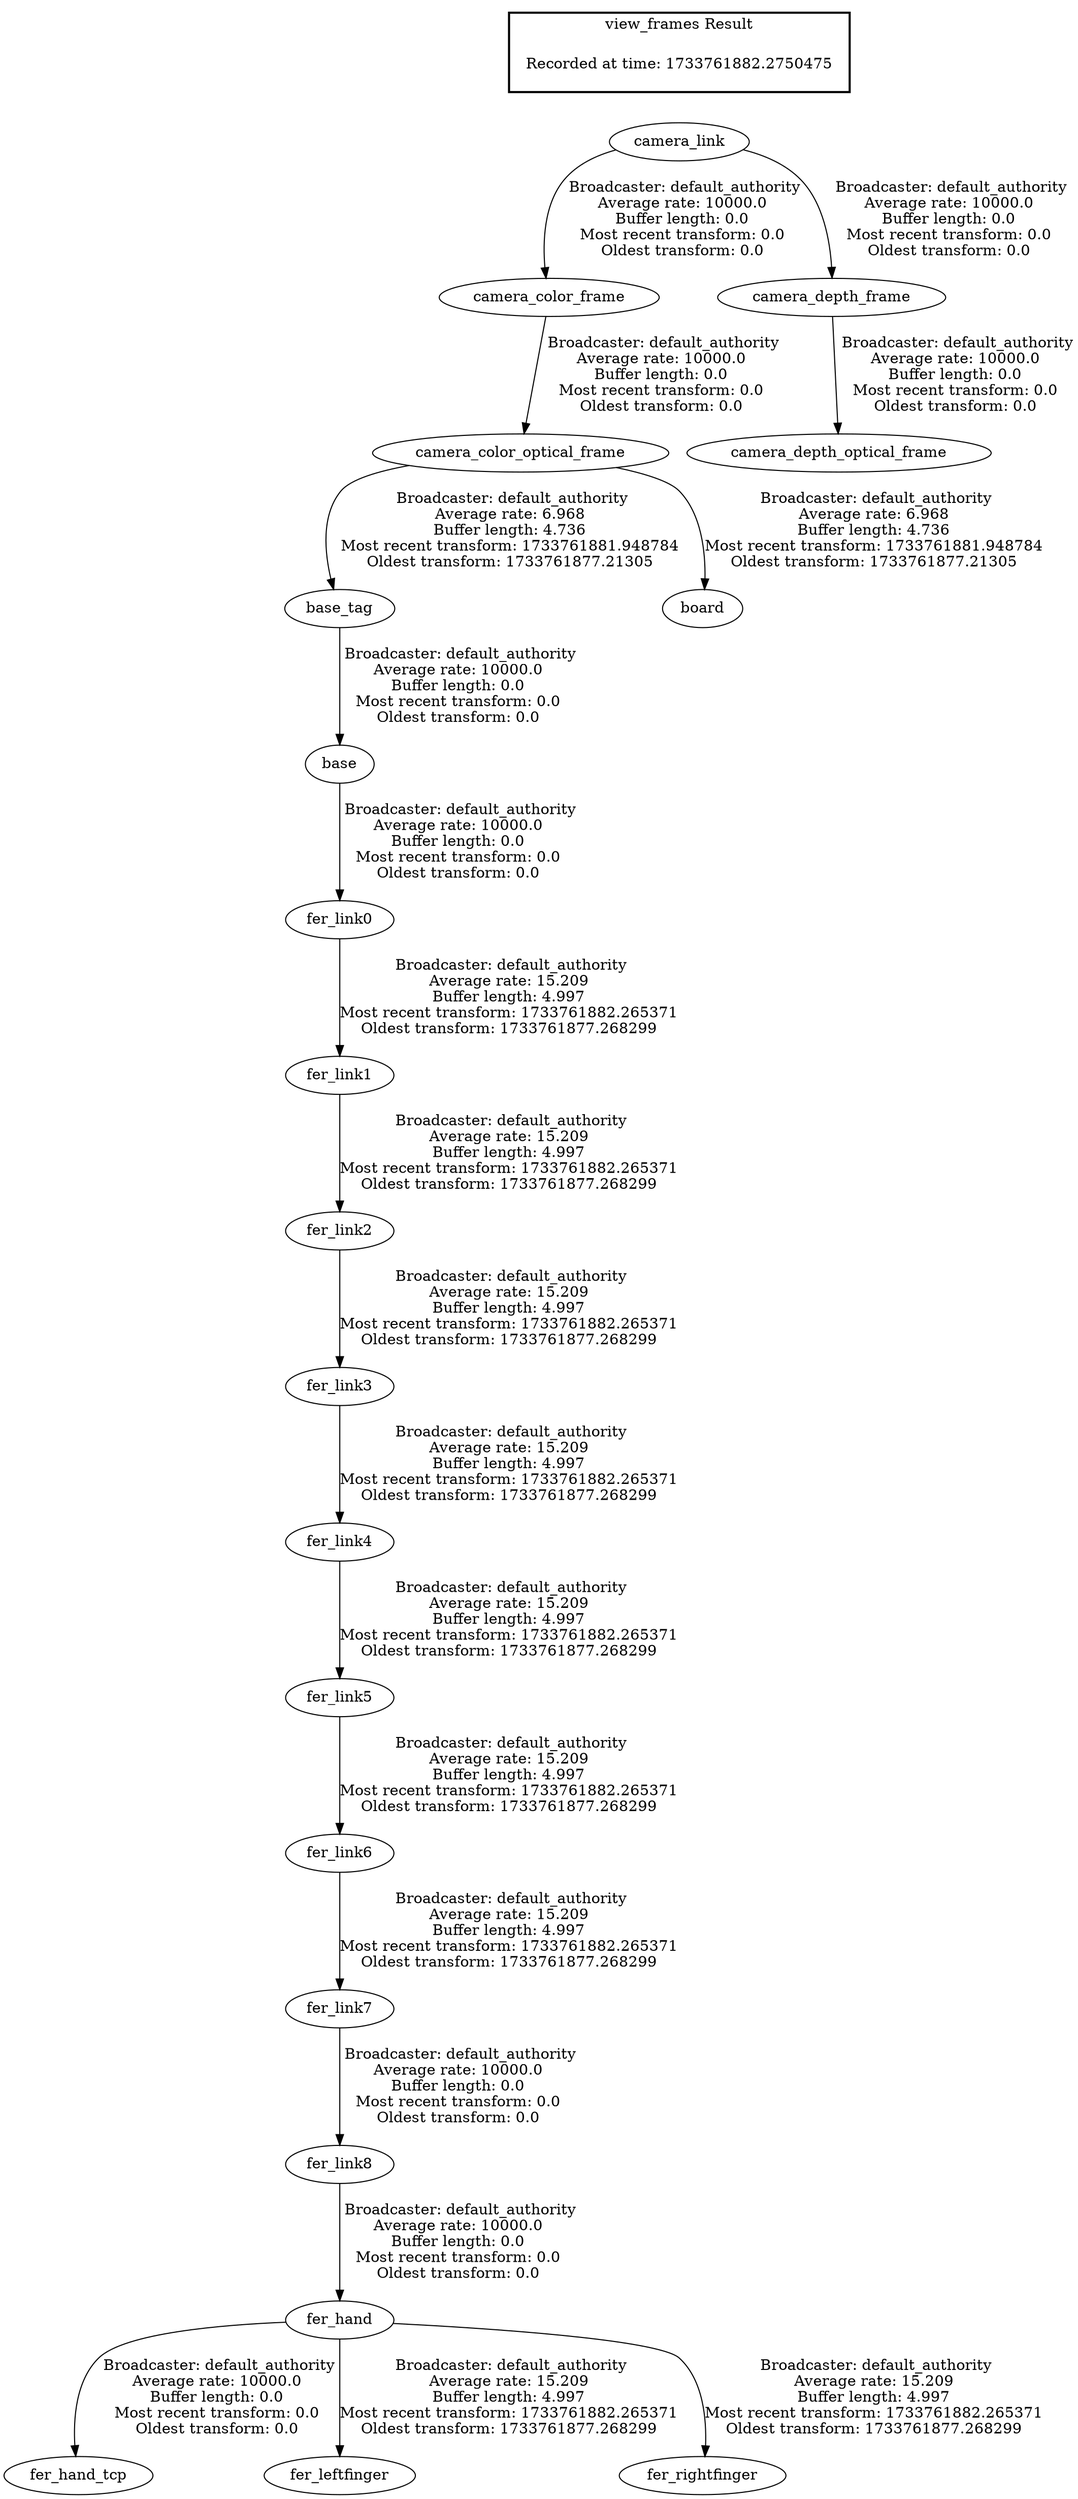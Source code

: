 digraph G {
"base_tag" -> "base"[label=" Broadcaster: default_authority\nAverage rate: 10000.0\nBuffer length: 0.0\nMost recent transform: 0.0\nOldest transform: 0.0\n"];
"camera_color_optical_frame" -> "base_tag"[label=" Broadcaster: default_authority\nAverage rate: 6.968\nBuffer length: 4.736\nMost recent transform: 1733761881.948784\nOldest transform: 1733761877.21305\n"];
"base" -> "fer_link0"[label=" Broadcaster: default_authority\nAverage rate: 10000.0\nBuffer length: 0.0\nMost recent transform: 0.0\nOldest transform: 0.0\n"];
"fer_link8" -> "fer_hand"[label=" Broadcaster: default_authority\nAverage rate: 10000.0\nBuffer length: 0.0\nMost recent transform: 0.0\nOldest transform: 0.0\n"];
"fer_link7" -> "fer_link8"[label=" Broadcaster: default_authority\nAverage rate: 10000.0\nBuffer length: 0.0\nMost recent transform: 0.0\nOldest transform: 0.0\n"];
"fer_hand" -> "fer_hand_tcp"[label=" Broadcaster: default_authority\nAverage rate: 10000.0\nBuffer length: 0.0\nMost recent transform: 0.0\nOldest transform: 0.0\n"];
"fer_link6" -> "fer_link7"[label=" Broadcaster: default_authority\nAverage rate: 15.209\nBuffer length: 4.997\nMost recent transform: 1733761882.265371\nOldest transform: 1733761877.268299\n"];
"fer_hand" -> "fer_leftfinger"[label=" Broadcaster: default_authority\nAverage rate: 15.209\nBuffer length: 4.997\nMost recent transform: 1733761882.265371\nOldest transform: 1733761877.268299\n"];
"fer_hand" -> "fer_rightfinger"[label=" Broadcaster: default_authority\nAverage rate: 15.209\nBuffer length: 4.997\nMost recent transform: 1733761882.265371\nOldest transform: 1733761877.268299\n"];
"fer_link0" -> "fer_link1"[label=" Broadcaster: default_authority\nAverage rate: 15.209\nBuffer length: 4.997\nMost recent transform: 1733761882.265371\nOldest transform: 1733761877.268299\n"];
"fer_link1" -> "fer_link2"[label=" Broadcaster: default_authority\nAverage rate: 15.209\nBuffer length: 4.997\nMost recent transform: 1733761882.265371\nOldest transform: 1733761877.268299\n"];
"fer_link2" -> "fer_link3"[label=" Broadcaster: default_authority\nAverage rate: 15.209\nBuffer length: 4.997\nMost recent transform: 1733761882.265371\nOldest transform: 1733761877.268299\n"];
"fer_link3" -> "fer_link4"[label=" Broadcaster: default_authority\nAverage rate: 15.209\nBuffer length: 4.997\nMost recent transform: 1733761882.265371\nOldest transform: 1733761877.268299\n"];
"fer_link4" -> "fer_link5"[label=" Broadcaster: default_authority\nAverage rate: 15.209\nBuffer length: 4.997\nMost recent transform: 1733761882.265371\nOldest transform: 1733761877.268299\n"];
"fer_link5" -> "fer_link6"[label=" Broadcaster: default_authority\nAverage rate: 15.209\nBuffer length: 4.997\nMost recent transform: 1733761882.265371\nOldest transform: 1733761877.268299\n"];
"camera_color_frame" -> "camera_color_optical_frame"[label=" Broadcaster: default_authority\nAverage rate: 10000.0\nBuffer length: 0.0\nMost recent transform: 0.0\nOldest transform: 0.0\n"];
"camera_color_optical_frame" -> "board"[label=" Broadcaster: default_authority\nAverage rate: 6.968\nBuffer length: 4.736\nMost recent transform: 1733761881.948784\nOldest transform: 1733761877.21305\n"];
"camera_link" -> "camera_depth_frame"[label=" Broadcaster: default_authority\nAverage rate: 10000.0\nBuffer length: 0.0\nMost recent transform: 0.0\nOldest transform: 0.0\n"];
"camera_depth_frame" -> "camera_depth_optical_frame"[label=" Broadcaster: default_authority\nAverage rate: 10000.0\nBuffer length: 0.0\nMost recent transform: 0.0\nOldest transform: 0.0\n"];
"camera_link" -> "camera_color_frame"[label=" Broadcaster: default_authority\nAverage rate: 10000.0\nBuffer length: 0.0\nMost recent transform: 0.0\nOldest transform: 0.0\n"];
edge [style=invis];
 subgraph cluster_legend { style=bold; color=black; label ="view_frames Result";
"Recorded at time: 1733761882.2750475"[ shape=plaintext ] ;
}->"camera_link";
}
